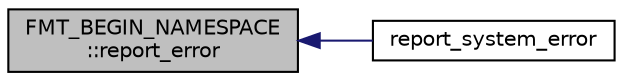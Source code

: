 digraph "FMT_BEGIN_NAMESPACE::report_error"
{
  edge [fontname="Helvetica",fontsize="10",labelfontname="Helvetica",labelfontsize="10"];
  node [fontname="Helvetica",fontsize="10",shape=record];
  rankdir="LR";
  Node1 [label="FMT_BEGIN_NAMESPACE\l::report_error",height=0.2,width=0.4,color="black", fillcolor="grey75", style="filled" fontcolor="black"];
  Node1 -> Node2 [dir="back",color="midnightblue",fontsize="10",style="solid",fontname="Helvetica"];
  Node2 [label="report_system_error",height=0.2,width=0.4,color="black", fillcolor="white", style="filled",URL="$format_8h.html#aa87a526a913eeaf54e8d7b16020c8174"];
}
